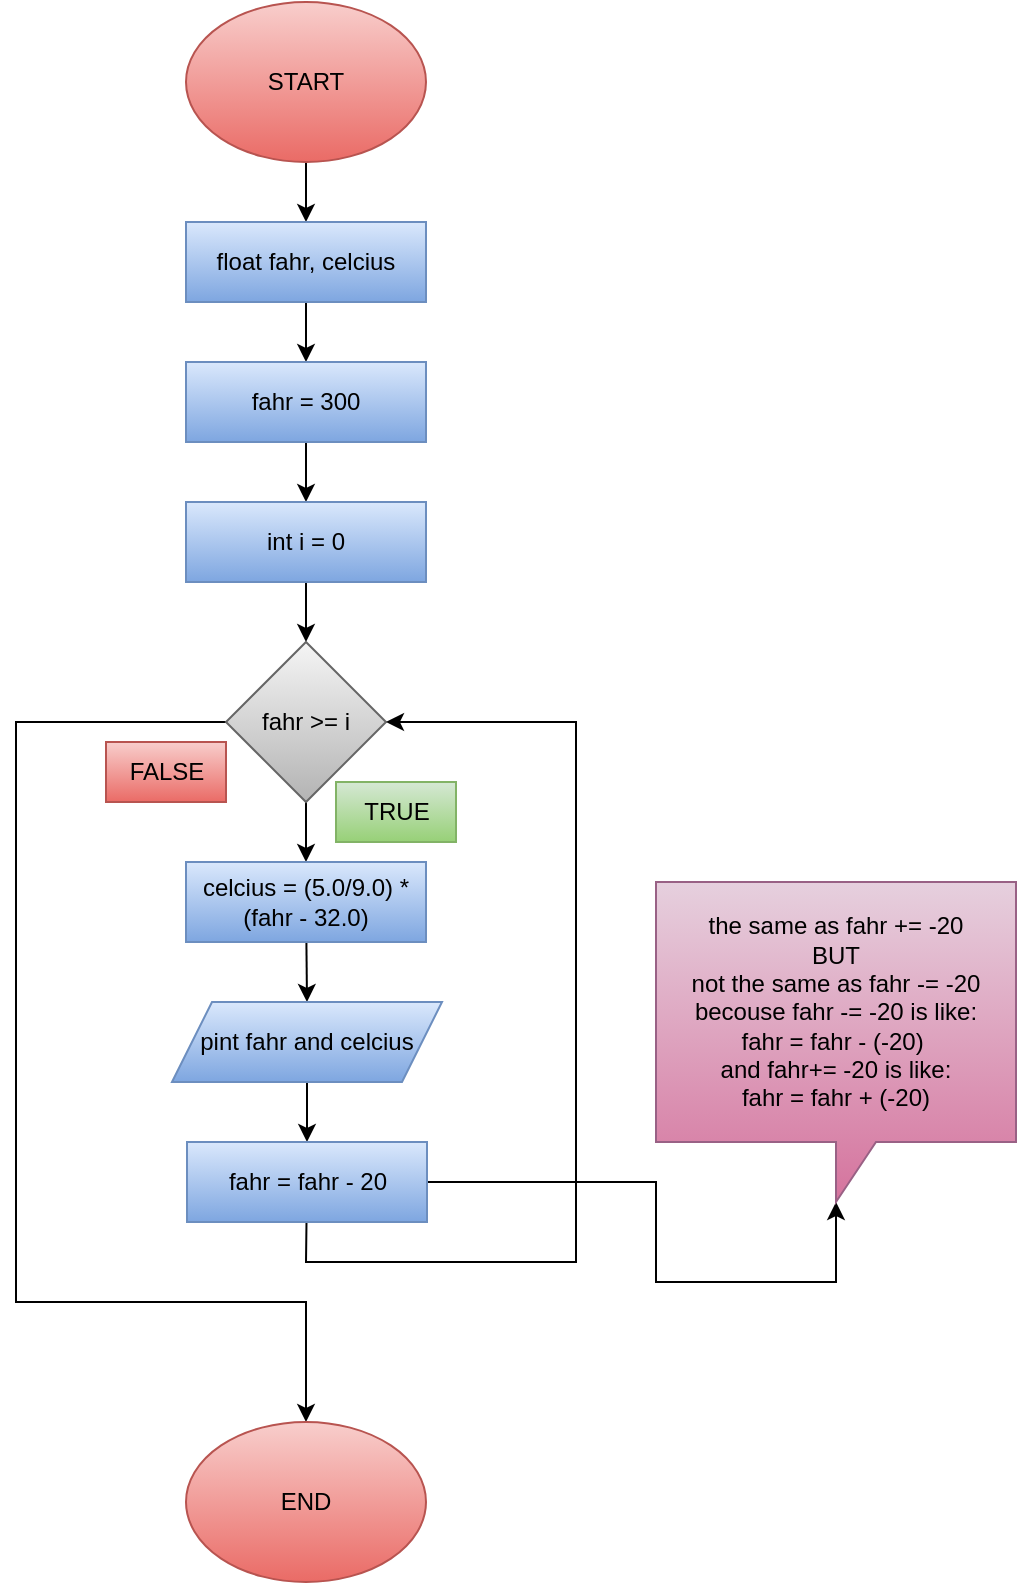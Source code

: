 <mxfile>
    <diagram id="ys12aT-Se72wWjS1w9BK" name="Page-1">
        <mxGraphModel dx="365" dy="827" grid="1" gridSize="10" guides="1" tooltips="1" connect="1" arrows="1" fold="1" page="1" pageScale="1" pageWidth="850" pageHeight="1100" math="0" shadow="0">
            <root>
                <mxCell id="0"/>
                <mxCell id="1" parent="0"/>
                <mxCell id="4" style="edgeStyle=none;html=1;entryX=0.5;entryY=0;entryDx=0;entryDy=0;" edge="1" parent="1" source="2" target="3">
                    <mxGeometry relative="1" as="geometry"/>
                </mxCell>
                <mxCell id="2" value="START" style="ellipse;whiteSpace=wrap;html=1;fillColor=#f8cecc;strokeColor=#b85450;gradientColor=#ea6b66;" vertex="1" parent="1">
                    <mxGeometry x="365" y="170" width="120" height="80" as="geometry"/>
                </mxCell>
                <mxCell id="6" style="edgeStyle=none;html=1;entryX=0.5;entryY=0;entryDx=0;entryDy=0;" edge="1" parent="1" source="3" target="5">
                    <mxGeometry relative="1" as="geometry"/>
                </mxCell>
                <mxCell id="3" value="float fahr, celcius" style="rounded=0;whiteSpace=wrap;html=1;fillColor=#dae8fc;strokeColor=#6c8ebf;gradientColor=#7ea6e0;" vertex="1" parent="1">
                    <mxGeometry x="365" y="280" width="120" height="40" as="geometry"/>
                </mxCell>
                <mxCell id="8" value="" style="edgeStyle=none;html=1;" edge="1" parent="1" source="5" target="7">
                    <mxGeometry relative="1" as="geometry"/>
                </mxCell>
                <mxCell id="5" value="fahr = 300" style="rounded=0;whiteSpace=wrap;html=1;fillColor=#dae8fc;strokeColor=#6c8ebf;gradientColor=#7ea6e0;" vertex="1" parent="1">
                    <mxGeometry x="365" y="350" width="120" height="40" as="geometry"/>
                </mxCell>
                <mxCell id="10" style="edgeStyle=none;html=1;entryX=0.5;entryY=0;entryDx=0;entryDy=0;" edge="1" parent="1" source="7" target="9">
                    <mxGeometry relative="1" as="geometry"/>
                </mxCell>
                <mxCell id="7" value="int i = 0" style="rounded=0;whiteSpace=wrap;html=1;fillColor=#dae8fc;strokeColor=#6c8ebf;gradientColor=#7ea6e0;" vertex="1" parent="1">
                    <mxGeometry x="365" y="420" width="120" height="40" as="geometry"/>
                </mxCell>
                <mxCell id="12" style="edgeStyle=none;html=1;entryX=0.5;entryY=0;entryDx=0;entryDy=0;" edge="1" parent="1" source="9" target="11">
                    <mxGeometry relative="1" as="geometry"/>
                </mxCell>
                <mxCell id="21" style="edgeStyle=none;html=1;entryX=0.5;entryY=0;entryDx=0;entryDy=0;rounded=0;curved=0;" edge="1" parent="1" source="9" target="17">
                    <mxGeometry relative="1" as="geometry">
                        <Array as="points">
                            <mxPoint x="280" y="530"/>
                            <mxPoint x="280" y="700"/>
                            <mxPoint x="280" y="820"/>
                            <mxPoint x="425" y="820"/>
                        </Array>
                    </mxGeometry>
                </mxCell>
                <mxCell id="9" value="fahr &amp;gt;= i" style="rhombus;whiteSpace=wrap;html=1;fillColor=#f5f5f5;gradientColor=#b3b3b3;strokeColor=#666666;" vertex="1" parent="1">
                    <mxGeometry x="385" y="490" width="80" height="80" as="geometry"/>
                </mxCell>
                <mxCell id="14" style="edgeStyle=none;html=1;entryX=0.5;entryY=0;entryDx=0;entryDy=0;" edge="1" parent="1" source="11" target="13">
                    <mxGeometry relative="1" as="geometry"/>
                </mxCell>
                <mxCell id="11" value="celcius = (5.0/9.0) *&lt;div&gt;(fahr - 32.0)&lt;/div&gt;" style="rounded=0;whiteSpace=wrap;html=1;fillColor=#dae8fc;strokeColor=#6c8ebf;gradientColor=#7ea6e0;" vertex="1" parent="1">
                    <mxGeometry x="365" y="600" width="120" height="40" as="geometry"/>
                </mxCell>
                <mxCell id="16" style="edgeStyle=none;html=1;entryX=0.5;entryY=0;entryDx=0;entryDy=0;" edge="1" parent="1" source="13" target="15">
                    <mxGeometry relative="1" as="geometry"/>
                </mxCell>
                <mxCell id="13" value="pint fahr and celcius" style="shape=parallelogram;perimeter=parallelogramPerimeter;whiteSpace=wrap;html=1;fixedSize=1;fillColor=#dae8fc;gradientColor=#7ea6e0;strokeColor=#6c8ebf;" vertex="1" parent="1">
                    <mxGeometry x="358" y="670" width="135" height="40" as="geometry"/>
                </mxCell>
                <mxCell id="20" style="edgeStyle=none;html=1;entryX=1;entryY=0.5;entryDx=0;entryDy=0;rounded=0;curved=0;" edge="1" parent="1" source="15" target="9">
                    <mxGeometry relative="1" as="geometry">
                        <Array as="points">
                            <mxPoint x="425" y="800"/>
                            <mxPoint x="560" y="800"/>
                            <mxPoint x="560" y="680"/>
                            <mxPoint x="560" y="530"/>
                        </Array>
                    </mxGeometry>
                </mxCell>
                <mxCell id="25" value="" style="edgeStyle=none;html=1;entryX=0;entryY=0;entryDx=90;entryDy=160;entryPerimeter=0;rounded=0;curved=0;" edge="1" parent="1" source="15" target="24">
                    <mxGeometry relative="1" as="geometry">
                        <Array as="points">
                            <mxPoint x="600" y="760"/>
                            <mxPoint x="600" y="770"/>
                            <mxPoint x="600" y="780"/>
                            <mxPoint x="600" y="810"/>
                            <mxPoint x="660" y="810"/>
                            <mxPoint x="690" y="810"/>
                        </Array>
                    </mxGeometry>
                </mxCell>
                <mxCell id="15" value="fahr = fahr - 20" style="rounded=0;whiteSpace=wrap;html=1;fillColor=#dae8fc;strokeColor=#6c8ebf;gradientColor=#7ea6e0;" vertex="1" parent="1">
                    <mxGeometry x="365.5" y="740" width="120" height="40" as="geometry"/>
                </mxCell>
                <mxCell id="17" value="END" style="ellipse;whiteSpace=wrap;html=1;fillColor=#f8cecc;strokeColor=#b85450;gradientColor=#ea6b66;" vertex="1" parent="1">
                    <mxGeometry x="365" y="880" width="120" height="80" as="geometry"/>
                </mxCell>
                <mxCell id="22" value="TRUE" style="text;html=1;align=center;verticalAlign=middle;resizable=0;points=[];autosize=1;strokeColor=#82b366;fillColor=#d5e8d4;gradientColor=#97d077;" vertex="1" parent="1">
                    <mxGeometry x="440" y="560" width="60" height="30" as="geometry"/>
                </mxCell>
                <mxCell id="23" value="FALSE" style="text;html=1;align=center;verticalAlign=middle;resizable=0;points=[];autosize=1;strokeColor=#b85450;fillColor=#f8cecc;gradientColor=#ea6b66;" vertex="1" parent="1">
                    <mxGeometry x="325" y="540" width="60" height="30" as="geometry"/>
                </mxCell>
                <mxCell id="24" value="the same as fahr += -20&lt;div&gt;BUT&lt;/div&gt;&lt;div&gt;not the same as&amp;nbsp;&lt;span style=&quot;background-color: transparent;&quot;&gt;fahr -= -20&lt;/span&gt;&lt;/div&gt;&lt;div&gt;&lt;span style=&quot;background-color: transparent;&quot;&gt;becouse fahr -= -20 is like:&lt;br&gt;fahr = fahr - (-20)&amp;nbsp;&lt;/span&gt;&lt;/div&gt;&lt;div&gt;&lt;span style=&quot;background-color: transparent;&quot;&gt;and fahr+= -20 is like:&lt;br&gt;fahr = fahr + (-20)&lt;/span&gt;&lt;/div&gt;" style="shape=callout;whiteSpace=wrap;html=1;perimeter=calloutPerimeter;fillColor=#e6d0de;gradientColor=#d5739d;strokeColor=#996185;" vertex="1" parent="1">
                    <mxGeometry x="600" y="610" width="180" height="160" as="geometry"/>
                </mxCell>
            </root>
        </mxGraphModel>
    </diagram>
</mxfile>